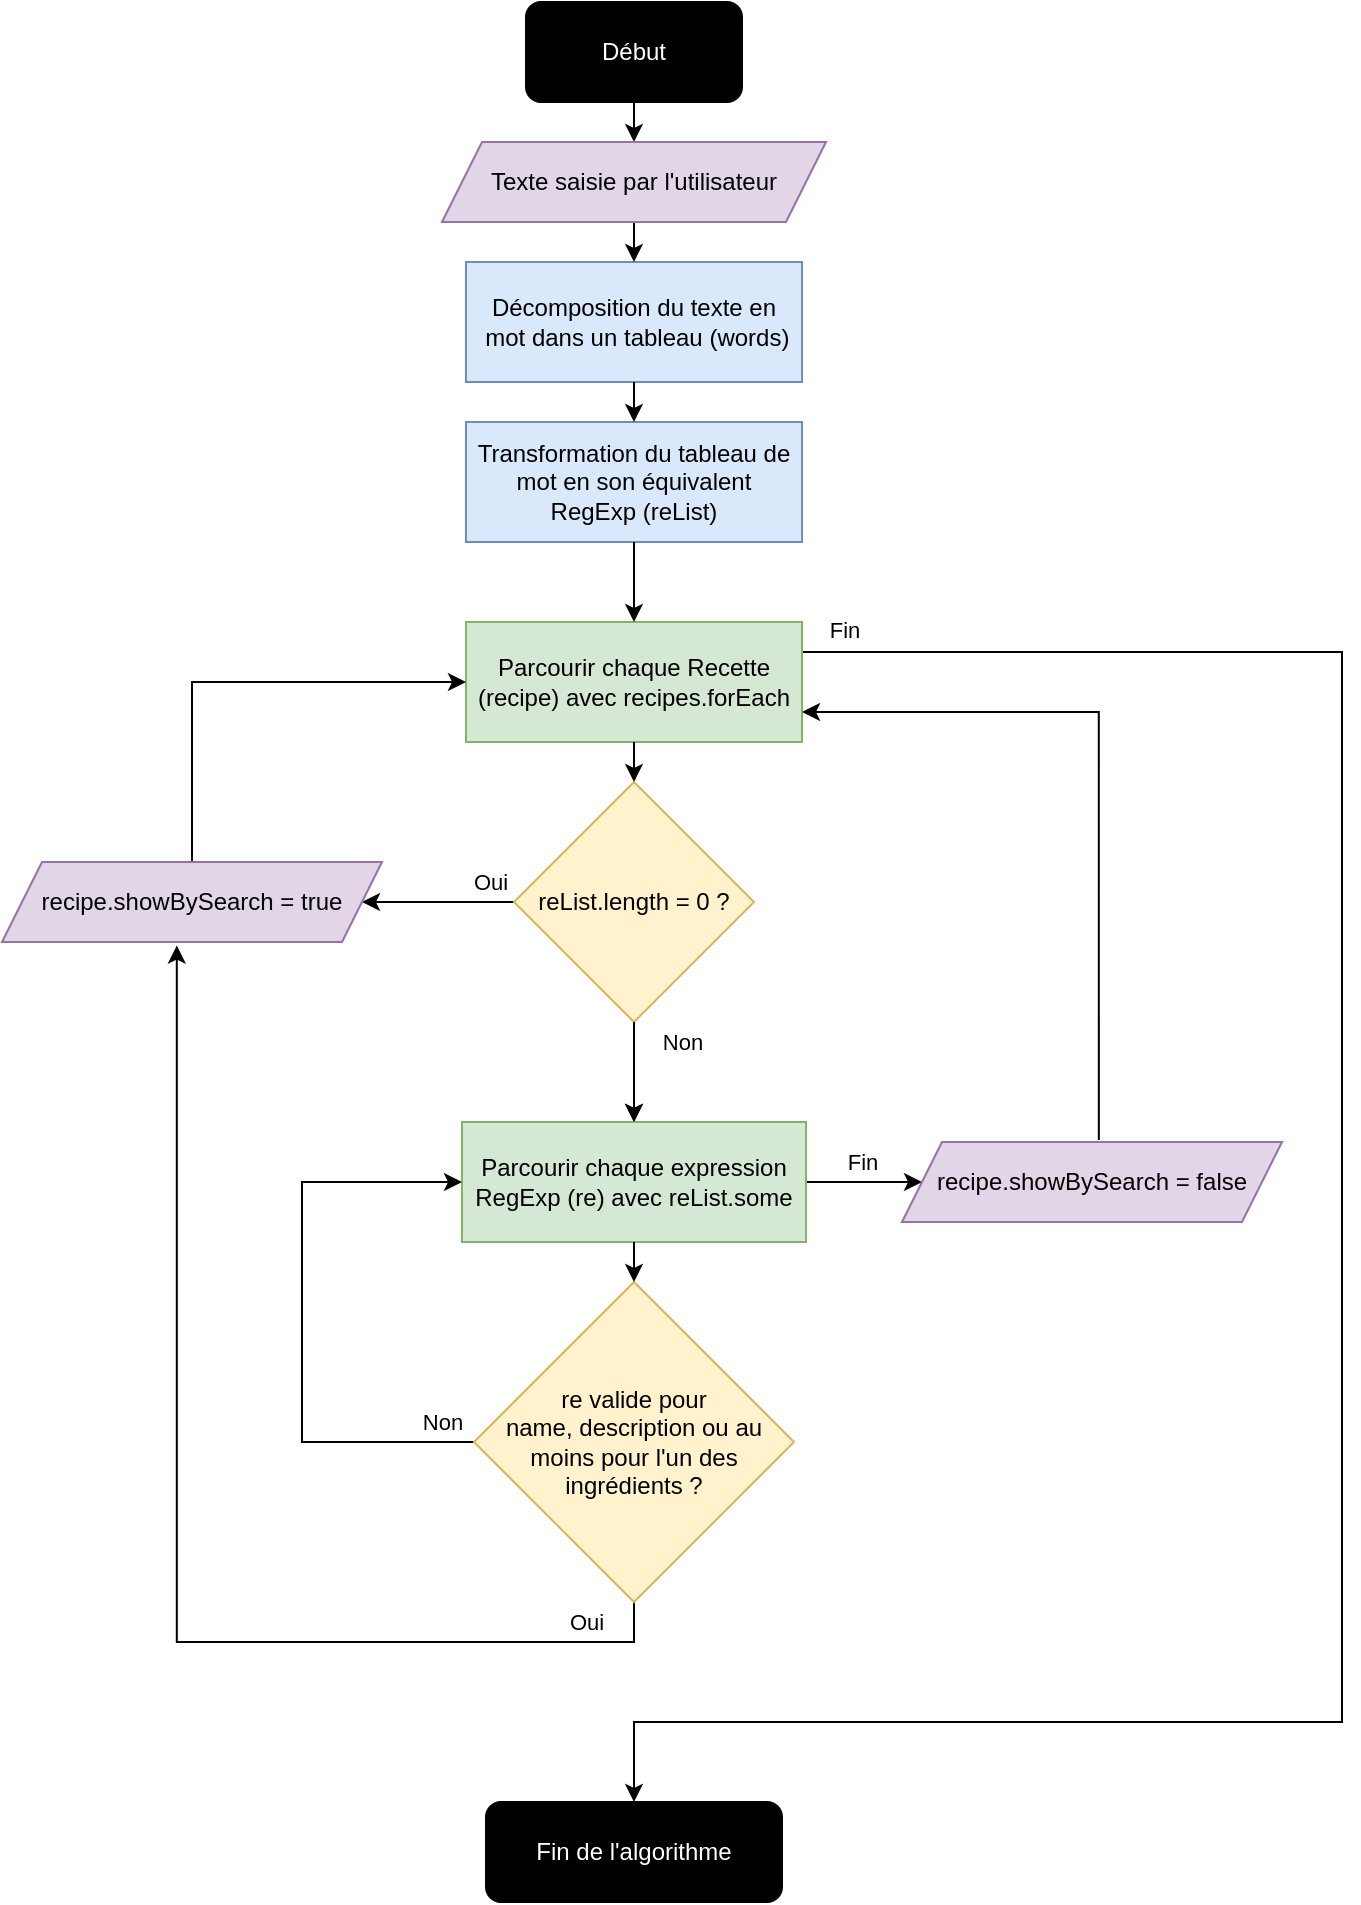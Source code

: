 <mxfile version="24.1.0" type="device">
  <diagram name="Page-1" id="fu2fMV-L6i4KWlRdfJtE">
    <mxGraphModel dx="988" dy="570" grid="1" gridSize="10" guides="1" tooltips="1" connect="1" arrows="1" fold="1" page="1" pageScale="1" pageWidth="827" pageHeight="1169" background="#ffffff" math="0" shadow="0">
      <root>
        <mxCell id="0" />
        <mxCell id="1" parent="0" />
        <mxCell id="mlouHhY-SC-koA-eOmkY-3" value="Décomposition du texte en&lt;div&gt;&amp;nbsp;mot dans un tableau (words)&lt;/div&gt;" style="rounded=0;whiteSpace=wrap;html=1;fillColor=#dae8fc;strokeColor=#6c8ebf;labelBackgroundColor=none;fontColor=#000000;" parent="1" vertex="1">
          <mxGeometry x="322" y="190" width="168" height="60" as="geometry" />
        </mxCell>
        <mxCell id="mlouHhY-SC-koA-eOmkY-5" value="Transformation du tableau de&lt;div&gt;mot en son équivalent&lt;/div&gt;&lt;div&gt;RegExp (reList)&lt;/div&gt;" style="rounded=0;whiteSpace=wrap;html=1;fillColor=#dae8fc;strokeColor=#6c8ebf;labelBackgroundColor=none;fontColor=#000000;" parent="1" vertex="1">
          <mxGeometry x="322" y="270" width="168" height="60" as="geometry" />
        </mxCell>
        <mxCell id="mlouHhY-SC-koA-eOmkY-70" value="Fin" style="edgeStyle=orthogonalEdgeStyle;rounded=0;orthogonalLoop=1;jettySize=auto;html=1;exitX=1;exitY=0.25;exitDx=0;exitDy=0;entryX=0.5;entryY=0;entryDx=0;entryDy=0;spacingBottom=13;labelBackgroundColor=none;fontColor=#000000;strokeColor=#000000;" parent="1" source="mlouHhY-SC-koA-eOmkY-6" target="mlouHhY-SC-koA-eOmkY-52" edge="1">
          <mxGeometry x="-0.966" y="5" relative="1" as="geometry">
            <Array as="points">
              <mxPoint x="760" y="385" />
              <mxPoint x="760" y="920" />
              <mxPoint x="406" y="920" />
            </Array>
            <mxPoint as="offset" />
          </mxGeometry>
        </mxCell>
        <mxCell id="mlouHhY-SC-koA-eOmkY-6" value="Parcourir chaque Recette (recipe) avec recipes.forEach" style="rounded=0;whiteSpace=wrap;html=1;fillColor=#d5e8d4;strokeColor=#82b366;labelBackgroundColor=none;fontColor=#000000;" parent="1" vertex="1">
          <mxGeometry x="322" y="370" width="168" height="60" as="geometry" />
        </mxCell>
        <mxCell id="mlouHhY-SC-koA-eOmkY-47" value="Oui" style="edgeStyle=orthogonalEdgeStyle;rounded=0;orthogonalLoop=1;jettySize=auto;html=1;exitX=0;exitY=0.5;exitDx=0;exitDy=0;entryX=1;entryY=0.5;entryDx=0;entryDy=0;labelBackgroundColor=none;fontColor=#000000;strokeColor=#000000;" parent="1" source="mlouHhY-SC-koA-eOmkY-7" target="mlouHhY-SC-koA-eOmkY-62" edge="1">
          <mxGeometry x="-0.68" y="-10" relative="1" as="geometry">
            <mxPoint x="246" y="510" as="targetPoint" />
            <mxPoint as="offset" />
          </mxGeometry>
        </mxCell>
        <mxCell id="mlouHhY-SC-koA-eOmkY-55" value="" style="edgeStyle=orthogonalEdgeStyle;rounded=0;orthogonalLoop=1;jettySize=auto;html=1;labelBackgroundColor=none;fontColor=#000000;" parent="1" source="mlouHhY-SC-koA-eOmkY-7" target="mlouHhY-SC-koA-eOmkY-10" edge="1">
          <mxGeometry relative="1" as="geometry" />
        </mxCell>
        <mxCell id="mlouHhY-SC-koA-eOmkY-7" value="reList.length = 0 ?" style="rhombus;whiteSpace=wrap;html=1;fillColor=#fff2cc;strokeColor=#d6b656;labelBackgroundColor=none;fontColor=#000000;" parent="1" vertex="1">
          <mxGeometry x="346" y="450" width="120" height="120" as="geometry" />
        </mxCell>
        <mxCell id="mlouHhY-SC-koA-eOmkY-42" value="Fin" style="edgeStyle=orthogonalEdgeStyle;rounded=0;orthogonalLoop=1;jettySize=auto;html=1;exitX=1;exitY=0.5;exitDx=0;exitDy=0;entryX=0;entryY=0.5;entryDx=0;entryDy=0;labelBackgroundColor=none;fontColor=#000000;strokeColor=#000000;" parent="1" source="mlouHhY-SC-koA-eOmkY-10" target="mlouHhY-SC-koA-eOmkY-64" edge="1">
          <mxGeometry x="-0.035" y="10" relative="1" as="geometry">
            <mxPoint x="540" y="650" as="targetPoint" />
            <mxPoint as="offset" />
          </mxGeometry>
        </mxCell>
        <mxCell id="mlouHhY-SC-koA-eOmkY-10" value="Parcourir chaque expression RegExp (re) avec reList.some" style="rounded=0;whiteSpace=wrap;html=1;fillColor=#d5e8d4;strokeColor=#82b366;labelBackgroundColor=none;fontColor=#000000;" parent="1" vertex="1">
          <mxGeometry x="320" y="620" width="172" height="60" as="geometry" />
        </mxCell>
        <mxCell id="mlouHhY-SC-koA-eOmkY-60" value="Non" style="edgeStyle=orthogonalEdgeStyle;rounded=0;orthogonalLoop=1;jettySize=auto;html=1;exitX=0;exitY=0.5;exitDx=0;exitDy=0;entryX=0;entryY=0.5;entryDx=0;entryDy=0;labelBackgroundColor=none;fontColor=#000000;strokeColor=#000000;" parent="1" source="mlouHhY-SC-koA-eOmkY-11" target="mlouHhY-SC-koA-eOmkY-10" edge="1">
          <mxGeometry x="-0.892" y="-10" relative="1" as="geometry">
            <Array as="points">
              <mxPoint x="240" y="780" />
              <mxPoint x="240" y="650" />
            </Array>
            <mxPoint as="offset" />
          </mxGeometry>
        </mxCell>
        <mxCell id="mlouHhY-SC-koA-eOmkY-61" value="Oui" style="edgeStyle=orthogonalEdgeStyle;rounded=0;orthogonalLoop=1;jettySize=auto;html=1;exitX=0.5;exitY=1;exitDx=0;exitDy=0;entryX=0.46;entryY=1.044;entryDx=0;entryDy=0;entryPerimeter=0;labelBackgroundColor=none;fontColor=#000000;strokeColor=#000000;" parent="1" source="mlouHhY-SC-koA-eOmkY-11" target="mlouHhY-SC-koA-eOmkY-62" edge="1">
          <mxGeometry x="-0.851" y="-10" relative="1" as="geometry">
            <mxPoint x="130" y="580" as="targetPoint" />
            <mxPoint as="offset" />
          </mxGeometry>
        </mxCell>
        <mxCell id="mlouHhY-SC-koA-eOmkY-11" value="re valide pour &lt;br&gt;name,&amp;nbsp;&lt;span style=&quot;&quot;&gt;description ou au moins pour l&#39;un des ingrédients&amp;nbsp;&lt;/span&gt;&lt;span style=&quot;&quot;&gt;?&lt;/span&gt;" style="rhombus;whiteSpace=wrap;html=1;fillColor=#fff2cc;strokeColor=#d6b656;labelBackgroundColor=none;fontColor=#000000;" parent="1" vertex="1">
          <mxGeometry x="326" y="700" width="160" height="160" as="geometry" />
        </mxCell>
        <mxCell id="mlouHhY-SC-koA-eOmkY-17" value="" style="endArrow=classic;html=1;rounded=0;entryX=0.5;entryY=0;entryDx=0;entryDy=0;exitX=0.5;exitY=1;exitDx=0;exitDy=0;labelBackgroundColor=none;fontColor=#000000;" parent="1" source="mlouHhY-SC-koA-eOmkY-10" target="mlouHhY-SC-koA-eOmkY-11" edge="1">
          <mxGeometry width="50" height="50" relative="1" as="geometry">
            <mxPoint x="322" y="710" as="sourcePoint" />
            <mxPoint x="372" y="660" as="targetPoint" />
          </mxGeometry>
        </mxCell>
        <mxCell id="mlouHhY-SC-koA-eOmkY-18" value="Non" style="endArrow=classic;html=1;rounded=0;entryX=0.5;entryY=0;entryDx=0;entryDy=0;exitX=0.5;exitY=1;exitDx=0;exitDy=0;labelBackgroundColor=none;fontColor=#000000;strokeColor=#000000;" parent="1" source="mlouHhY-SC-koA-eOmkY-7" target="mlouHhY-SC-koA-eOmkY-10" edge="1">
          <mxGeometry x="-0.6" y="24" width="50" height="50" relative="1" as="geometry">
            <mxPoint x="322" y="680" as="sourcePoint" />
            <mxPoint x="372" y="630" as="targetPoint" />
            <mxPoint as="offset" />
          </mxGeometry>
        </mxCell>
        <mxCell id="mlouHhY-SC-koA-eOmkY-50" style="edgeStyle=orthogonalEdgeStyle;rounded=0;orthogonalLoop=1;jettySize=auto;html=1;exitX=0.518;exitY=-0.025;exitDx=0;exitDy=0;entryX=1;entryY=0.75;entryDx=0;entryDy=0;exitPerimeter=0;labelBackgroundColor=none;fontColor=#000000;strokeColor=#000000;" parent="1" source="mlouHhY-SC-koA-eOmkY-64" target="mlouHhY-SC-koA-eOmkY-6" edge="1">
          <mxGeometry relative="1" as="geometry">
            <mxPoint x="628" y="630" as="sourcePoint" />
          </mxGeometry>
        </mxCell>
        <mxCell id="mlouHhY-SC-koA-eOmkY-23" value="" style="endArrow=classic;html=1;rounded=0;exitX=0.5;exitY=1;exitDx=0;exitDy=0;labelBackgroundColor=none;fontColor=#000000;strokeColor=#000000;" parent="1" source="mlouHhY-SC-koA-eOmkY-66" edge="1">
          <mxGeometry width="50" height="50" relative="1" as="geometry">
            <mxPoint x="406" y="170" as="sourcePoint" />
            <mxPoint x="406" y="190" as="targetPoint" />
          </mxGeometry>
        </mxCell>
        <mxCell id="mlouHhY-SC-koA-eOmkY-24" value="" style="endArrow=classic;html=1;rounded=0;entryX=0.5;entryY=0;entryDx=0;entryDy=0;exitX=0.5;exitY=1;exitDx=0;exitDy=0;labelBackgroundColor=none;fontColor=#000000;strokeColor=#000000;" parent="1" source="mlouHhY-SC-koA-eOmkY-3" target="mlouHhY-SC-koA-eOmkY-5" edge="1">
          <mxGeometry width="50" height="50" relative="1" as="geometry">
            <mxPoint x="222" y="330" as="sourcePoint" />
            <mxPoint x="272" y="280" as="targetPoint" />
          </mxGeometry>
        </mxCell>
        <mxCell id="mlouHhY-SC-koA-eOmkY-25" value="" style="endArrow=classic;html=1;rounded=0;entryX=0.5;entryY=0;entryDx=0;entryDy=0;exitX=0.5;exitY=1;exitDx=0;exitDy=0;labelBackgroundColor=none;fontColor=#000000;strokeColor=#000000;" parent="1" source="mlouHhY-SC-koA-eOmkY-5" target="mlouHhY-SC-koA-eOmkY-6" edge="1">
          <mxGeometry width="50" height="50" relative="1" as="geometry">
            <mxPoint x="222" y="370" as="sourcePoint" />
            <mxPoint x="272" y="320" as="targetPoint" />
          </mxGeometry>
        </mxCell>
        <mxCell id="mlouHhY-SC-koA-eOmkY-26" value="" style="endArrow=classic;html=1;rounded=0;entryX=0.5;entryY=0;entryDx=0;entryDy=0;exitX=0.5;exitY=1;exitDx=0;exitDy=0;labelBackgroundColor=none;fontColor=#000000;strokeColor=#000000;" parent="1" source="mlouHhY-SC-koA-eOmkY-6" target="mlouHhY-SC-koA-eOmkY-7" edge="1">
          <mxGeometry width="50" height="50" relative="1" as="geometry">
            <mxPoint x="222" y="390" as="sourcePoint" />
            <mxPoint x="272" y="340" as="targetPoint" />
          </mxGeometry>
        </mxCell>
        <mxCell id="mlouHhY-SC-koA-eOmkY-52" value="Fin de l&#39;algorithme" style="rounded=1;whiteSpace=wrap;html=1;labelBackgroundColor=none;fontColor=#FFFFFF;fillColor=#000000;" parent="1" vertex="1">
          <mxGeometry x="332" y="960" width="148" height="50" as="geometry" />
        </mxCell>
        <mxCell id="mlouHhY-SC-koA-eOmkY-63" style="edgeStyle=orthogonalEdgeStyle;rounded=0;orthogonalLoop=1;jettySize=auto;html=1;exitX=0.5;exitY=0;exitDx=0;exitDy=0;entryX=0;entryY=0.5;entryDx=0;entryDy=0;labelBackgroundColor=none;fontColor=#000000;strokeColor=#000000;" parent="1" source="mlouHhY-SC-koA-eOmkY-62" target="mlouHhY-SC-koA-eOmkY-6" edge="1">
          <mxGeometry relative="1" as="geometry" />
        </mxCell>
        <mxCell id="mlouHhY-SC-koA-eOmkY-62" value="recipe.showBySearch = true" style="shape=parallelogram;perimeter=parallelogramPerimeter;whiteSpace=wrap;html=1;fixedSize=1;fillColor=#e1d5e7;strokeColor=#9673a6;labelBackgroundColor=none;fontColor=#000000;" parent="1" vertex="1">
          <mxGeometry x="90" y="490" width="190" height="40" as="geometry" />
        </mxCell>
        <mxCell id="mlouHhY-SC-koA-eOmkY-64" value="recipe.showBySearch = false" style="shape=parallelogram;perimeter=parallelogramPerimeter;whiteSpace=wrap;html=1;fixedSize=1;fillColor=#e1d5e7;strokeColor=#9673a6;labelBackgroundColor=none;fontColor=#000000;" parent="1" vertex="1">
          <mxGeometry x="540" y="630" width="190" height="40" as="geometry" />
        </mxCell>
        <mxCell id="mlouHhY-SC-koA-eOmkY-69" style="edgeStyle=orthogonalEdgeStyle;rounded=0;orthogonalLoop=1;jettySize=auto;html=1;exitX=0.5;exitY=1;exitDx=0;exitDy=0;entryX=0.5;entryY=0;entryDx=0;entryDy=0;labelBackgroundColor=none;fontColor=#000000;strokeColor=#000000;" parent="1" source="mlouHhY-SC-koA-eOmkY-65" target="mlouHhY-SC-koA-eOmkY-66" edge="1">
          <mxGeometry relative="1" as="geometry" />
        </mxCell>
        <mxCell id="mlouHhY-SC-koA-eOmkY-65" value="Début" style="rounded=1;whiteSpace=wrap;html=1;labelBackgroundColor=none;fontColor=#FFFFFF;fillColor=#000000;" parent="1" vertex="1">
          <mxGeometry x="352" y="60" width="108" height="50" as="geometry" />
        </mxCell>
        <mxCell id="mlouHhY-SC-koA-eOmkY-66" value="Texte saisie par l&#39;utilisateur" style="shape=parallelogram;perimeter=parallelogramPerimeter;whiteSpace=wrap;html=1;fixedSize=1;fillColor=#e1d5e7;strokeColor=#9673a6;labelBackgroundColor=none;fontColor=#000000;" parent="1" vertex="1">
          <mxGeometry x="310" y="130" width="192" height="40" as="geometry" />
        </mxCell>
      </root>
    </mxGraphModel>
  </diagram>
</mxfile>
